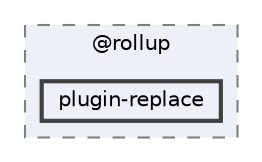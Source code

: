 digraph "pkiclassroomrescheduler/src/main/frontend/node_modules/@rollup/plugin-replace"
{
 // LATEX_PDF_SIZE
  bgcolor="transparent";
  edge [fontname=Helvetica,fontsize=10,labelfontname=Helvetica,labelfontsize=10];
  node [fontname=Helvetica,fontsize=10,shape=box,height=0.2,width=0.4];
  compound=true
  subgraph clusterdir_4be0149ee6bc3e9e6fb9cecad01dd9fb {
    graph [ bgcolor="#edf0f7", pencolor="grey50", label="@rollup", fontname=Helvetica,fontsize=10 style="filled,dashed", URL="dir_4be0149ee6bc3e9e6fb9cecad01dd9fb.html",tooltip=""]
  dir_03e66921fbff4ace5096d4686719c8c1 [label="plugin-replace", fillcolor="#edf0f7", color="grey25", style="filled,bold", URL="dir_03e66921fbff4ace5096d4686719c8c1.html",tooltip=""];
  }
}
